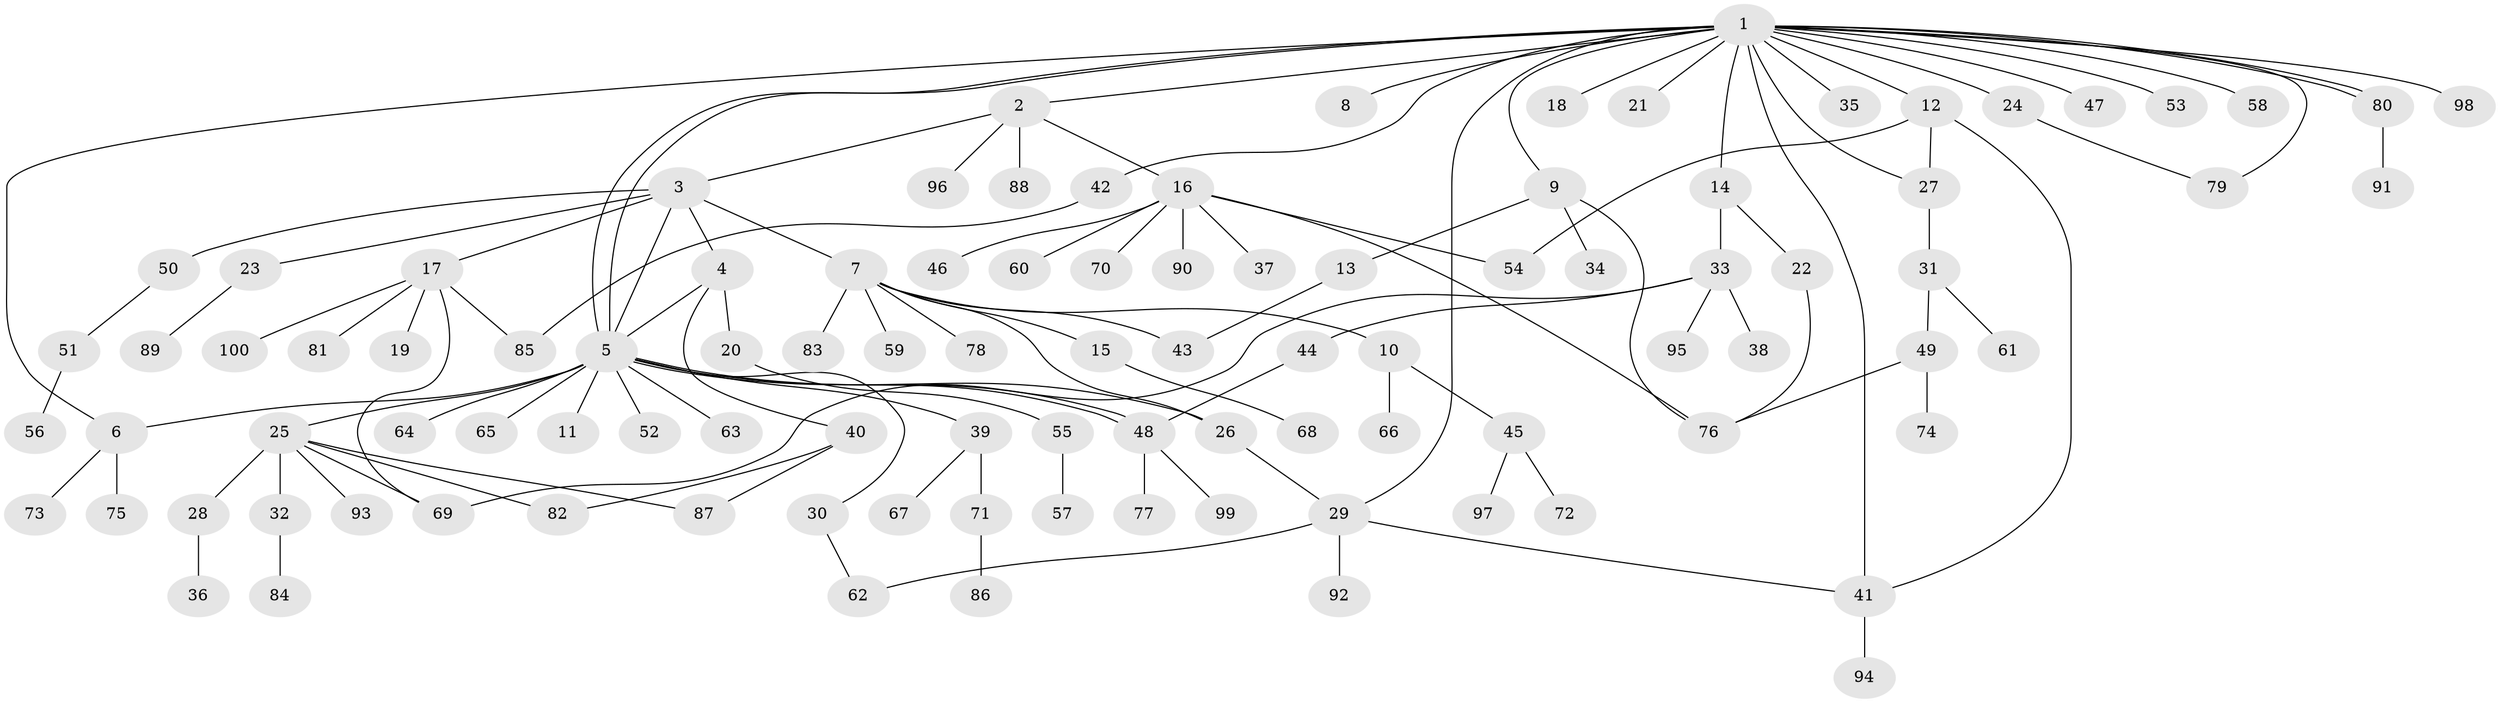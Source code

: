 // Generated by graph-tools (version 1.1) at 2025/11/02/21/25 10:11:08]
// undirected, 100 vertices, 123 edges
graph export_dot {
graph [start="1"]
  node [color=gray90,style=filled];
  1;
  2;
  3;
  4;
  5;
  6;
  7;
  8;
  9;
  10;
  11;
  12;
  13;
  14;
  15;
  16;
  17;
  18;
  19;
  20;
  21;
  22;
  23;
  24;
  25;
  26;
  27;
  28;
  29;
  30;
  31;
  32;
  33;
  34;
  35;
  36;
  37;
  38;
  39;
  40;
  41;
  42;
  43;
  44;
  45;
  46;
  47;
  48;
  49;
  50;
  51;
  52;
  53;
  54;
  55;
  56;
  57;
  58;
  59;
  60;
  61;
  62;
  63;
  64;
  65;
  66;
  67;
  68;
  69;
  70;
  71;
  72;
  73;
  74;
  75;
  76;
  77;
  78;
  79;
  80;
  81;
  82;
  83;
  84;
  85;
  86;
  87;
  88;
  89;
  90;
  91;
  92;
  93;
  94;
  95;
  96;
  97;
  98;
  99;
  100;
  1 -- 2;
  1 -- 5;
  1 -- 5;
  1 -- 6;
  1 -- 8;
  1 -- 9;
  1 -- 12;
  1 -- 14;
  1 -- 18;
  1 -- 21;
  1 -- 24;
  1 -- 27;
  1 -- 29;
  1 -- 35;
  1 -- 41;
  1 -- 42;
  1 -- 47;
  1 -- 53;
  1 -- 58;
  1 -- 79;
  1 -- 80;
  1 -- 80;
  1 -- 98;
  2 -- 3;
  2 -- 16;
  2 -- 88;
  2 -- 96;
  3 -- 4;
  3 -- 5;
  3 -- 7;
  3 -- 17;
  3 -- 23;
  3 -- 50;
  4 -- 5;
  4 -- 20;
  4 -- 40;
  5 -- 6;
  5 -- 11;
  5 -- 25;
  5 -- 26;
  5 -- 30;
  5 -- 39;
  5 -- 48;
  5 -- 48;
  5 -- 52;
  5 -- 63;
  5 -- 64;
  5 -- 65;
  6 -- 73;
  6 -- 75;
  7 -- 10;
  7 -- 15;
  7 -- 26;
  7 -- 43;
  7 -- 59;
  7 -- 78;
  7 -- 83;
  9 -- 13;
  9 -- 34;
  9 -- 76;
  10 -- 45;
  10 -- 66;
  12 -- 27;
  12 -- 41;
  12 -- 54;
  13 -- 43;
  14 -- 22;
  14 -- 33;
  15 -- 68;
  16 -- 37;
  16 -- 46;
  16 -- 54;
  16 -- 60;
  16 -- 70;
  16 -- 76;
  16 -- 90;
  17 -- 19;
  17 -- 69;
  17 -- 81;
  17 -- 85;
  17 -- 100;
  20 -- 55;
  22 -- 76;
  23 -- 89;
  24 -- 79;
  25 -- 28;
  25 -- 32;
  25 -- 69;
  25 -- 82;
  25 -- 87;
  25 -- 93;
  26 -- 29;
  27 -- 31;
  28 -- 36;
  29 -- 41;
  29 -- 62;
  29 -- 92;
  30 -- 62;
  31 -- 49;
  31 -- 61;
  32 -- 84;
  33 -- 38;
  33 -- 44;
  33 -- 69;
  33 -- 95;
  39 -- 67;
  39 -- 71;
  40 -- 82;
  40 -- 87;
  41 -- 94;
  42 -- 85;
  44 -- 48;
  45 -- 72;
  45 -- 97;
  48 -- 77;
  48 -- 99;
  49 -- 74;
  49 -- 76;
  50 -- 51;
  51 -- 56;
  55 -- 57;
  71 -- 86;
  80 -- 91;
}
